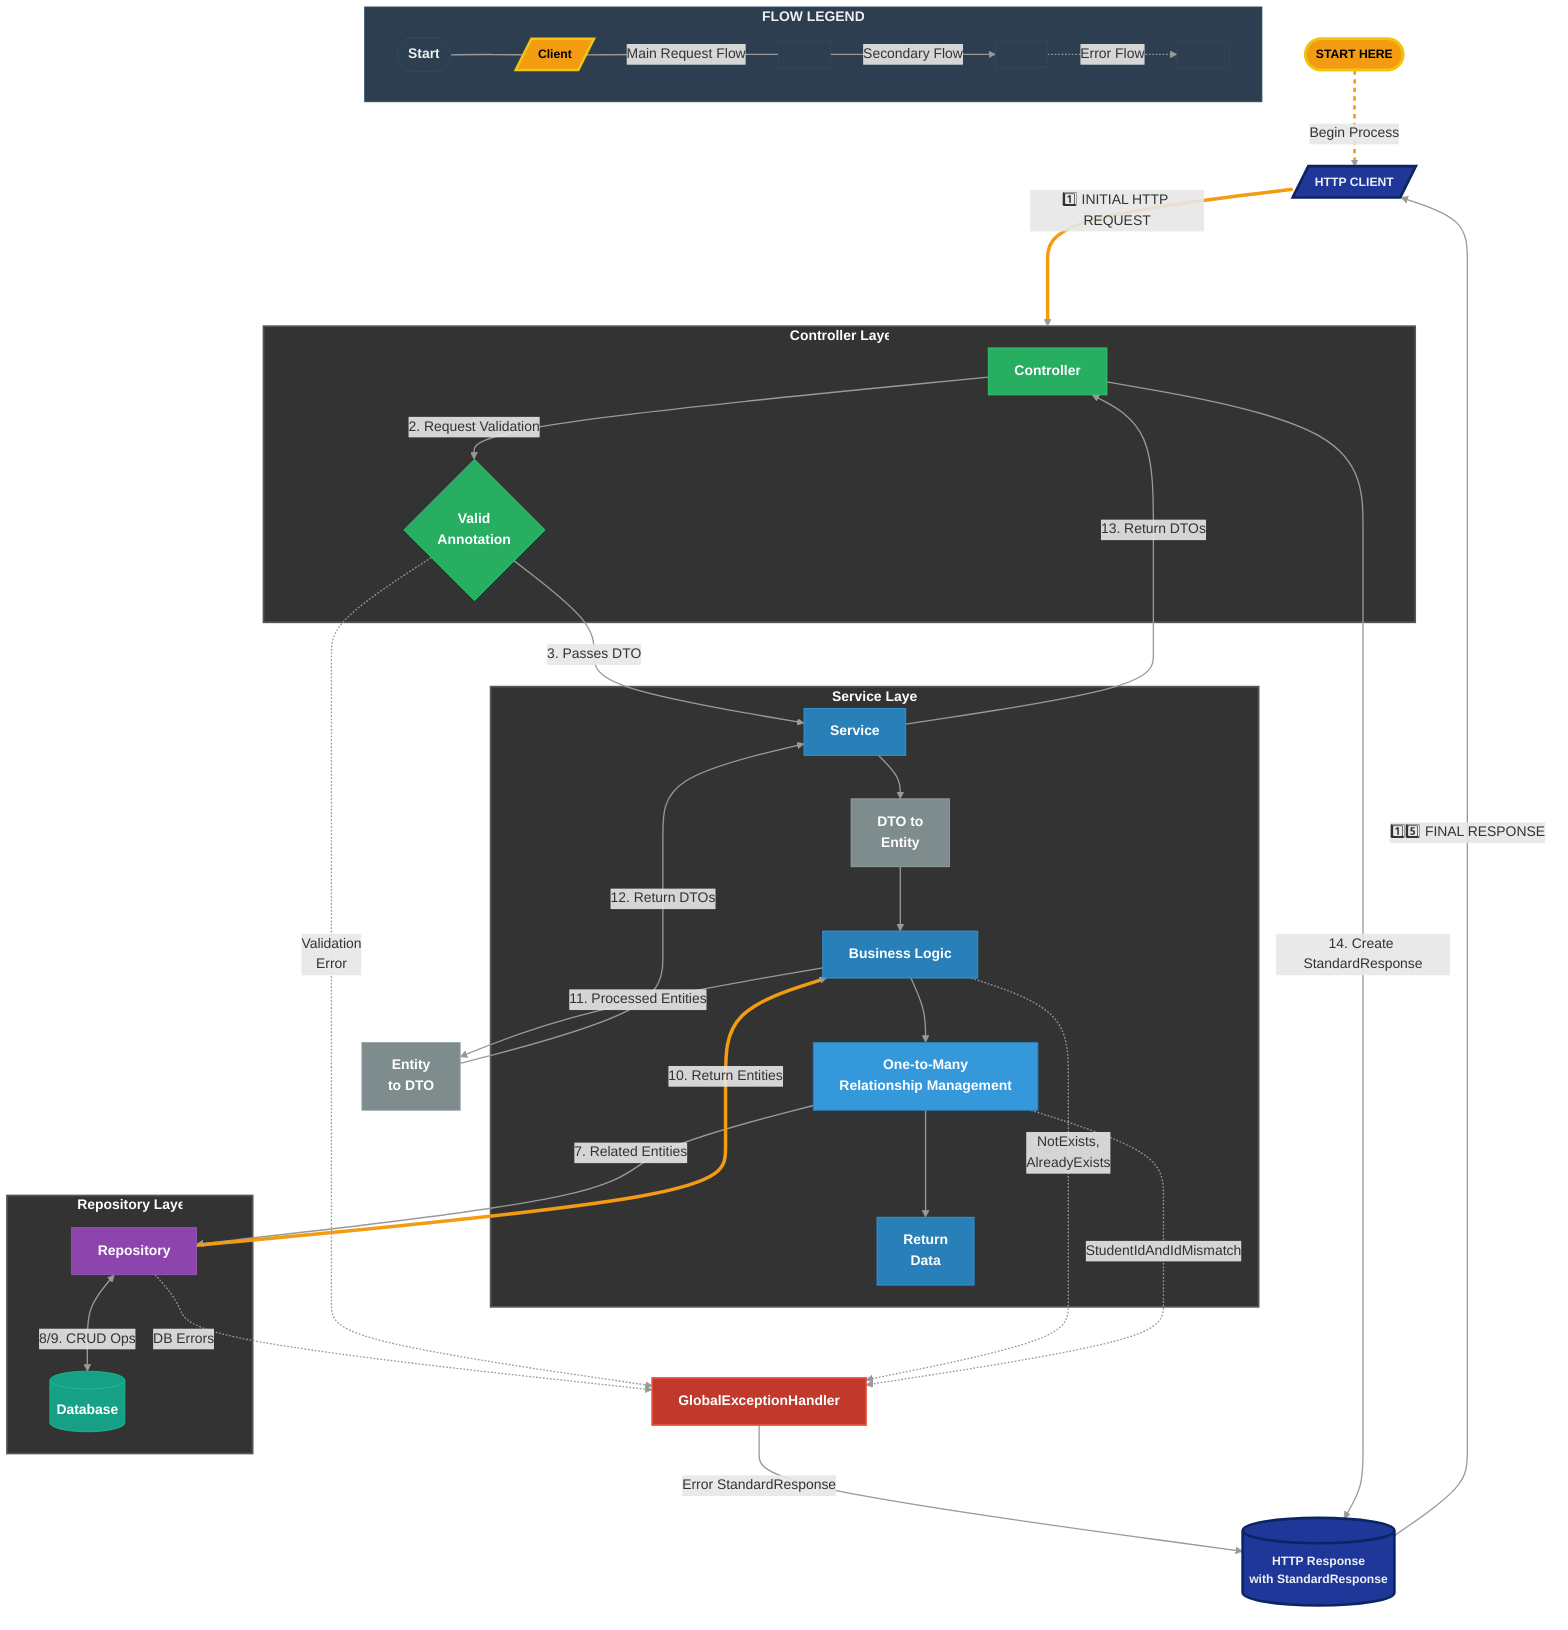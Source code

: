 flowchart TB
%% Enhanced with clear starting point and advanced relationship handling

%% START MARK and CLIENT with distinctive styling
    Start([" START HERE"]) -.->|Begin Process| Client
    Client[/" HTTP CLIENT"/]

%% Bold, thick arrow from client to controller to emphasize the starting flow
    Client ===>|"1️⃣ INITIAL HTTP REQUEST"| ControllerLayer

%% Layer definitions with better spacing and organization
    subgraph ControllerLayer[" Controller Layer"]
        direction LR
        Controller[" Controller"] -->|2. Request Validation| RequestValidation{" Valid\nAnnotation"}
    end

    subgraph ServiceLayer[" Service Layer"]
        direction LR
        Service[" Service"] --> Mapper1[" DTO to\nEntity"]
        Mapper1 --> ServiceLogic[" Business Logic"]
        ServiceLogic --> RelationshipManager[" One-to-Many\nRelationship Management"]
        RelationshipManager --> ServiceReturn[" Return\nData"]
    end

    subgraph RepositoryLayer[" Repository Layer"]
        direction LR
        Repository[" Repository"] <--> |8/9. CRUD Ops| Database[(" Database")]
    end

%% Central exception handler with prominent styling
    ExceptionHandler[" GlobalExceptionHandler"] -->|Error StandardResponse| Response

%% Main flow connections between layers with thicker lines
    RequestValidation ==>|3. Passes DTO| Service
    RequestValidation -.->|" Validation\nError"| ExceptionHandler
    RelationshipManager ==>|7. Related Entities| Repository
    ServiceLogic -.->|" NotExists,\nAlreadyExists"| ExceptionHandler
    RelationshipManager -.->|" StudentIdAndIdMismatch"| ExceptionHandler
    Repository -.->|" DB Errors"| ExceptionHandler

%% Return path with different styling
    Repository ==>|10. Return Entities| ServiceLogic
    ServiceLogic ==>|11. Processed Entities| Mapper2[" Entity\nto DTO"]
    Mapper2 ==>|12. Return DTOs| Service
    Service ==>|13. Return DTOs| Controller

%% Final response path
    Controller ==>|14. Create StandardResponse| Response[(" HTTP Response\nwith StandardResponse")]
    Response ===>|"1️⃣5️⃣ FINAL RESPONSE"| Client

%% Legend to clarify flow
subgraph Legend[" FLOW LEGEND"]
direction LR
Start1(["Start"]) --- Client1[/"Client"/]
Client1 ===|"Main Request Flow"| Step1[" "]
Step1 -->|"Secondary Flow"| Step2[" "]
Step2 -.->|"Error Flow"| End1[" "]
end

%% Improved styling
classDef default fill:#333,stroke:#666,stroke-width:1px,color:#fff,font-weight:bold
classDef client fill:#1e3799,stroke:#0c2461,stroke-width:3px,color:#ecf0f1,font-weight:bold,font-size:14px
classDef controller fill:#27ae60,stroke:#2ecc71,stroke-width:1px,color:#fff,font-weight:bold
classDef service fill:#2980b9,stroke:#3498db,stroke-width:1px,color:#fff,font-weight:bold
classDef repository fill:#8e44ad,stroke:#9b59b6,stroke-width:1px,color:#fff,font-weight:bold
classDef database fill:#16a085,stroke:#1abc9c,stroke-width:1px,color:#fff,font-weight:bold
classDef error fill:#c0392b,stroke:#e74c3c,stroke-width:2px,color:#fff,font-weight:bold
classDef mapper fill:#7f8c8d,stroke:#95a5a6,stroke-width:1px,color:#fff,font-weight:bold
classDef start fill:#f39c12,stroke:#f1c40f,stroke-width:3px,color:#000,font-weight:bold,font-size:14px
classDef legend fill:#2c3e50,stroke:#34495e,stroke-width:1px,color:#ecf0f1,font-weight:bold
classDef relationship fill:#3498db,stroke:#2980b9,stroke-width:1px,color:#fff,font-weight:bold

%% Apply styles
class Client,Response client
class Controller controller
class Service,ServiceLogic,ServiceReturn service
class Repository repository
class Database database
class Mapper1,Mapper2 mapper
class RequestValidation controller
class ExceptionHandler error
class Start,Client1 start
class Legend,Start1,Step1,Step2,End1 legend
class RelationshipManager relationship

%% Layer styling
style ControllerLayer fill:#333333,stroke:#555555,stroke-width:2px,color:#FFFFFF,font-weight:bold
style ServiceLayer fill:#333333,stroke:#555555,stroke-width:2px,color:#FFFFFF,font-weight:bold
style RepositoryLayer fill:#333333,stroke:#555555,stroke-width:2px,color:#FFFFFF,font-weight:bold

%% Link styling for emphasis
linkStyle default stroke-width:1.5px,fill:none,stroke:#999
linkStyle 0 stroke-width:3px,fill:none,stroke:#f39c12,stroke-dasharray: 5 5
linkStyle 1 stroke-width:4px,fill:none,stroke:#f39c12
linkStyle 15 stroke-width:4px,fill:none,stroke:#f39c12